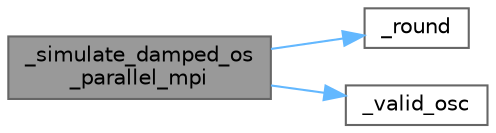 digraph "_simulate_damped_os_parallel_mpi"
{
 // LATEX_PDF_SIZE
  bgcolor="transparent";
  edge [fontname=Helvetica,fontsize=10,labelfontname=Helvetica,labelfontsize=10];
  node [fontname=Helvetica,fontsize=10,shape=box,height=0.2,width=0.4];
  rankdir="LR";
  Node1 [id="Node000001",label="_simulate_damped_os\l_parallel_mpi",height=0.2,width=0.4,color="gray40", fillcolor="grey60", style="filled", fontcolor="black",tooltip=" "];
  Node1 -> Node2 [id="edge1_Node000001_Node000002",color="steelblue1",style="solid",tooltip=" "];
  Node2 [id="Node000002",label="_round",height=0.2,width=0.4,color="grey40", fillcolor="white", style="filled",URL="$temp2_2utils_8c.html#ad976eead09c5a57066d65c7f8d81aff4",tooltip=" "];
  Node1 -> Node3 [id="edge2_Node000001_Node000003",color="steelblue1",style="solid",tooltip=" "];
  Node3 [id="Node000003",label="_valid_osc",height=0.2,width=0.4,color="grey40", fillcolor="white", style="filled",URL="$temp2_2utils_8c.html#a3a8c7c54bec29f705c3548852c58fc05",tooltip=" "];
}
